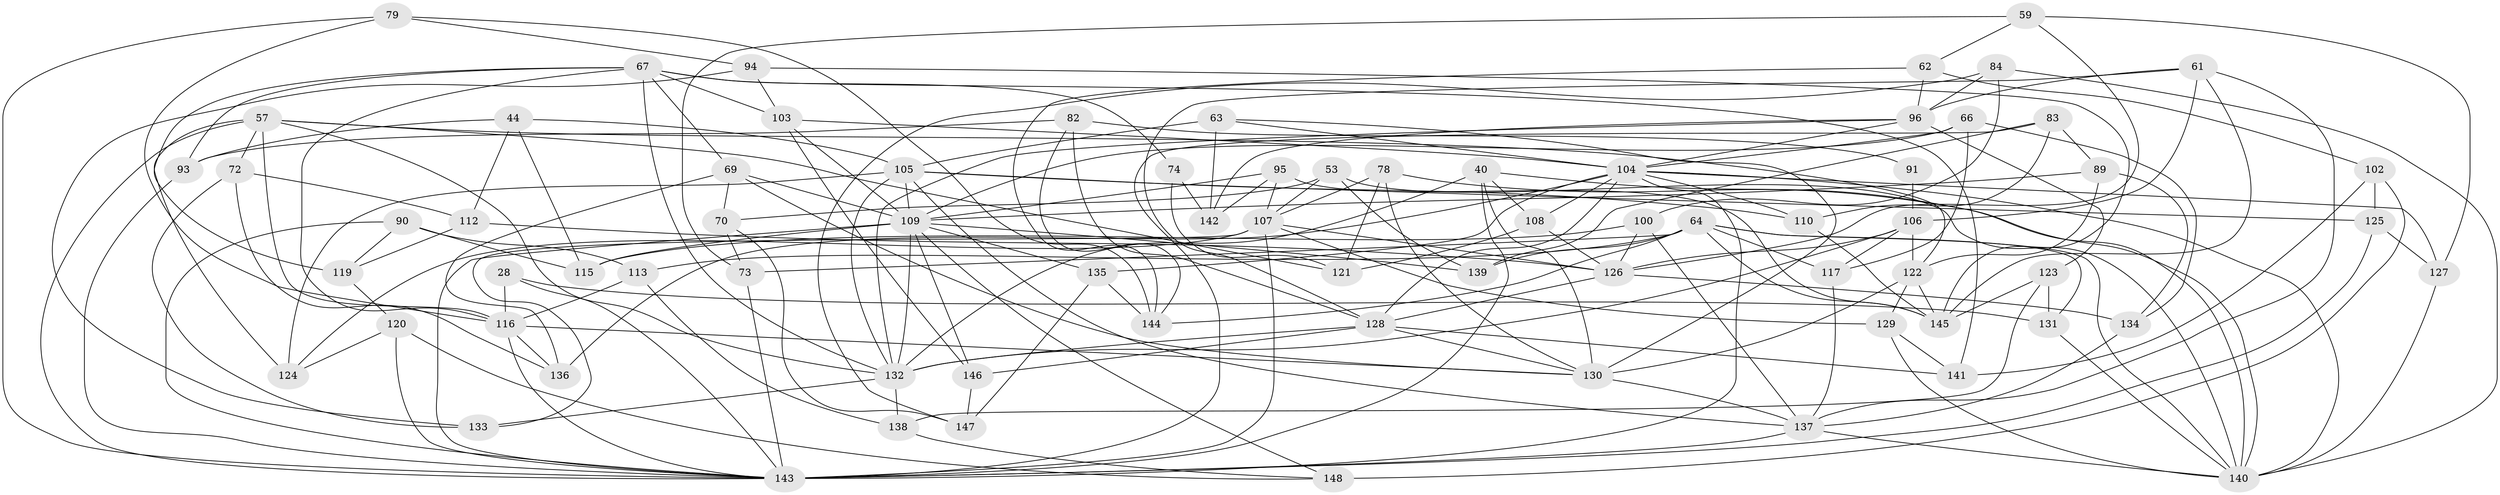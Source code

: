 // original degree distribution, {4: 1.0}
// Generated by graph-tools (version 1.1) at 2025/57/03/09/25 04:57:16]
// undirected, 74 vertices, 193 edges
graph export_dot {
graph [start="1"]
  node [color=gray90,style=filled];
  28;
  40 [super="+8"];
  44;
  53;
  57 [super="+1+32"];
  59;
  61 [super="+47"];
  62;
  63;
  64 [super="+2+38"];
  66;
  67 [super="+16+46"];
  69 [super="+56"];
  70;
  72;
  73;
  74;
  78;
  79;
  82;
  83;
  84;
  89;
  90;
  91;
  93;
  94;
  95;
  96 [super="+25+37"];
  100;
  102;
  103 [super="+101"];
  104 [super="+58+87"];
  105 [super="+68"];
  106 [super="+45+81"];
  107 [super="+33+71"];
  108 [super="+54"];
  109 [super="+65+80"];
  110;
  112;
  113;
  115;
  116 [super="+85+52"];
  117;
  119;
  120;
  121 [super="+49"];
  122 [super="+114+111"];
  123;
  124;
  125;
  126 [super="+88"];
  127;
  128 [super="+5+14+19"];
  129;
  130 [super="+11+21+22"];
  131;
  132 [super="+97"];
  133;
  134;
  135 [super="+99"];
  136 [super="+86"];
  137 [super="+13+75"];
  138;
  139;
  140 [super="+98+42"];
  141;
  142;
  143 [super="+10+15+118+92"];
  144 [super="+77"];
  145 [super="+30+60"];
  146 [super="+51"];
  147;
  148;
  28 -- 131;
  28 -- 143 [weight=2];
  28 -- 116;
  40 -- 108 [weight=2];
  40 -- 140;
  40 -- 130;
  40 -- 132;
  40 -- 143;
  44 -- 112;
  44 -- 115;
  44 -- 93;
  44 -- 105;
  53 -- 139;
  53 -- 70;
  53 -- 107;
  53 -- 140;
  57 -- 72;
  57 -- 124;
  57 -- 121;
  57 -- 116 [weight=2];
  57 -- 132;
  57 -- 143;
  57 -- 122;
  59 -- 62;
  59 -- 73;
  59 -- 127;
  59 -- 126;
  61 -- 128;
  61 -- 106 [weight=2];
  61 -- 137;
  61 -- 96;
  61 -- 145;
  62 -- 102;
  62 -- 96;
  62 -- 144;
  63 -- 105;
  63 -- 142;
  63 -- 130;
  63 -- 104;
  64 -- 144;
  64 -- 139;
  64 -- 113;
  64 -- 73;
  64 -- 145;
  64 -- 131;
  64 -- 117;
  64 -- 140;
  66 -- 117;
  66 -- 134;
  66 -- 104;
  66 -- 109;
  67 -- 141;
  67 -- 74;
  67 -- 69;
  67 -- 119;
  67 -- 93;
  67 -- 103;
  67 -- 132;
  67 -- 116;
  69 -- 136;
  69 -- 109 [weight=2];
  69 -- 130;
  69 -- 70;
  70 -- 73;
  70 -- 147;
  72 -- 112;
  72 -- 133;
  72 -- 136;
  73 -- 143;
  74 -- 142;
  74 -- 121 [weight=2];
  78 -- 140;
  78 -- 121;
  78 -- 130;
  78 -- 107;
  79 -- 94;
  79 -- 144;
  79 -- 143;
  79 -- 116;
  82 -- 93;
  82 -- 91;
  82 -- 144;
  82 -- 128;
  83 -- 110;
  83 -- 139;
  83 -- 89;
  83 -- 143;
  84 -- 147;
  84 -- 100;
  84 -- 96;
  84 -- 140;
  89 -- 109;
  89 -- 134;
  89 -- 122;
  90 -- 113;
  90 -- 119;
  90 -- 115;
  90 -- 143;
  91 -- 106 [weight=3];
  93 -- 143;
  94 -- 133;
  94 -- 145;
  94 -- 103;
  95 -- 142;
  95 -- 109;
  95 -- 145;
  95 -- 107;
  96 -- 142;
  96 -- 132 [weight=2];
  96 -- 123;
  96 -- 104;
  100 -- 115;
  100 -- 137;
  100 -- 126;
  102 -- 125;
  102 -- 141;
  102 -- 148;
  103 -- 146 [weight=2];
  103 -- 104;
  103 -- 109;
  104 -- 143 [weight=4];
  104 -- 128 [weight=2];
  104 -- 135 [weight=2];
  104 -- 108;
  104 -- 110;
  104 -- 127;
  104 -- 136 [weight=2];
  104 -- 140;
  105 -- 109;
  105 -- 137;
  105 -- 124;
  105 -- 132;
  105 -- 125;
  105 -- 110;
  106 -- 132 [weight=2];
  106 -- 117;
  106 -- 122;
  106 -- 126;
  107 -- 133;
  107 -- 143;
  107 -- 126;
  107 -- 129;
  107 -- 124;
  108 -- 121 [weight=2];
  108 -- 126;
  109 -- 143 [weight=3];
  109 -- 132;
  109 -- 135;
  109 -- 139;
  109 -- 146;
  109 -- 115;
  109 -- 148;
  110 -- 145;
  112 -- 119;
  112 -- 126;
  113 -- 138;
  113 -- 116;
  116 -- 136 [weight=2];
  116 -- 130;
  116 -- 143;
  117 -- 137;
  119 -- 120;
  120 -- 124;
  120 -- 148;
  120 -- 143;
  122 -- 129;
  122 -- 145 [weight=2];
  122 -- 130 [weight=2];
  123 -- 138;
  123 -- 131;
  123 -- 145;
  125 -- 127;
  125 -- 143;
  126 -- 128;
  126 -- 134;
  127 -- 140;
  128 -- 132;
  128 -- 146 [weight=2];
  128 -- 141;
  128 -- 130;
  129 -- 140;
  129 -- 141;
  130 -- 137 [weight=2];
  131 -- 140;
  132 -- 133;
  132 -- 138;
  134 -- 137;
  135 -- 144 [weight=2];
  135 -- 147;
  137 -- 143 [weight=4];
  137 -- 140;
  138 -- 148;
  146 -- 147;
}
